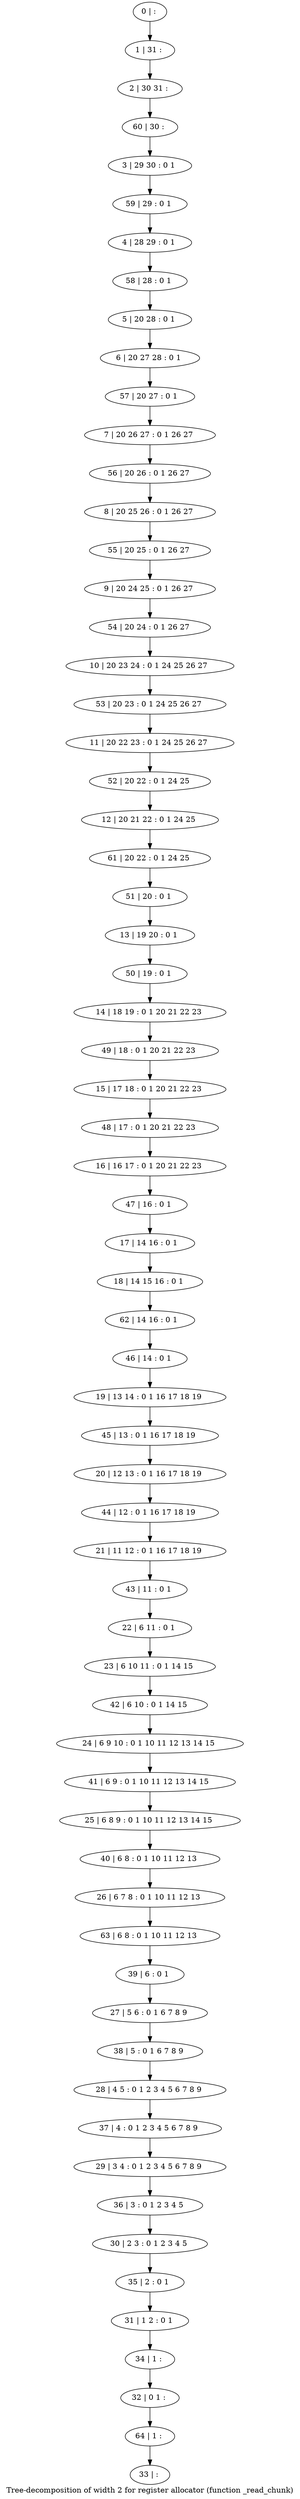 digraph G {
graph [label="Tree-decomposition of width 2 for register allocator (function _read_chunk)"]
0[label="0 | : "];
1[label="1 | 31 : "];
2[label="2 | 30 31 : "];
3[label="3 | 29 30 : 0 1 "];
4[label="4 | 28 29 : 0 1 "];
5[label="5 | 20 28 : 0 1 "];
6[label="6 | 20 27 28 : 0 1 "];
7[label="7 | 20 26 27 : 0 1 26 27 "];
8[label="8 | 20 25 26 : 0 1 26 27 "];
9[label="9 | 20 24 25 : 0 1 26 27 "];
10[label="10 | 20 23 24 : 0 1 24 25 26 27 "];
11[label="11 | 20 22 23 : 0 1 24 25 26 27 "];
12[label="12 | 20 21 22 : 0 1 24 25 "];
13[label="13 | 19 20 : 0 1 "];
14[label="14 | 18 19 : 0 1 20 21 22 23 "];
15[label="15 | 17 18 : 0 1 20 21 22 23 "];
16[label="16 | 16 17 : 0 1 20 21 22 23 "];
17[label="17 | 14 16 : 0 1 "];
18[label="18 | 14 15 16 : 0 1 "];
19[label="19 | 13 14 : 0 1 16 17 18 19 "];
20[label="20 | 12 13 : 0 1 16 17 18 19 "];
21[label="21 | 11 12 : 0 1 16 17 18 19 "];
22[label="22 | 6 11 : 0 1 "];
23[label="23 | 6 10 11 : 0 1 14 15 "];
24[label="24 | 6 9 10 : 0 1 10 11 12 13 14 15 "];
25[label="25 | 6 8 9 : 0 1 10 11 12 13 14 15 "];
26[label="26 | 6 7 8 : 0 1 10 11 12 13 "];
27[label="27 | 5 6 : 0 1 6 7 8 9 "];
28[label="28 | 4 5 : 0 1 2 3 4 5 6 7 8 9 "];
29[label="29 | 3 4 : 0 1 2 3 4 5 6 7 8 9 "];
30[label="30 | 2 3 : 0 1 2 3 4 5 "];
31[label="31 | 1 2 : 0 1 "];
32[label="32 | 0 1 : "];
33[label="33 | : "];
34[label="34 | 1 : "];
35[label="35 | 2 : 0 1 "];
36[label="36 | 3 : 0 1 2 3 4 5 "];
37[label="37 | 4 : 0 1 2 3 4 5 6 7 8 9 "];
38[label="38 | 5 : 0 1 6 7 8 9 "];
39[label="39 | 6 : 0 1 "];
40[label="40 | 6 8 : 0 1 10 11 12 13 "];
41[label="41 | 6 9 : 0 1 10 11 12 13 14 15 "];
42[label="42 | 6 10 : 0 1 14 15 "];
43[label="43 | 11 : 0 1 "];
44[label="44 | 12 : 0 1 16 17 18 19 "];
45[label="45 | 13 : 0 1 16 17 18 19 "];
46[label="46 | 14 : 0 1 "];
47[label="47 | 16 : 0 1 "];
48[label="48 | 17 : 0 1 20 21 22 23 "];
49[label="49 | 18 : 0 1 20 21 22 23 "];
50[label="50 | 19 : 0 1 "];
51[label="51 | 20 : 0 1 "];
52[label="52 | 20 22 : 0 1 24 25 "];
53[label="53 | 20 23 : 0 1 24 25 26 27 "];
54[label="54 | 20 24 : 0 1 26 27 "];
55[label="55 | 20 25 : 0 1 26 27 "];
56[label="56 | 20 26 : 0 1 26 27 "];
57[label="57 | 20 27 : 0 1 "];
58[label="58 | 28 : 0 1 "];
59[label="59 | 29 : 0 1 "];
60[label="60 | 30 : "];
61[label="61 | 20 22 : 0 1 24 25 "];
62[label="62 | 14 16 : 0 1 "];
63[label="63 | 6 8 : 0 1 10 11 12 13 "];
64[label="64 | 1 : "];
0->1 ;
1->2 ;
5->6 ;
17->18 ;
22->23 ;
34->32 ;
31->34 ;
35->31 ;
30->35 ;
36->30 ;
29->36 ;
37->29 ;
28->37 ;
38->28 ;
27->38 ;
39->27 ;
40->26 ;
25->40 ;
41->25 ;
24->41 ;
42->24 ;
23->42 ;
43->22 ;
21->43 ;
44->21 ;
20->44 ;
45->20 ;
19->45 ;
46->19 ;
47->17 ;
16->47 ;
48->16 ;
15->48 ;
49->15 ;
14->49 ;
50->14 ;
13->50 ;
51->13 ;
52->12 ;
11->52 ;
53->11 ;
10->53 ;
54->10 ;
9->54 ;
55->9 ;
8->55 ;
56->8 ;
7->56 ;
57->7 ;
6->57 ;
58->5 ;
4->58 ;
59->4 ;
3->59 ;
60->3 ;
2->60 ;
61->51 ;
12->61 ;
62->46 ;
18->62 ;
63->39 ;
26->63 ;
64->33 ;
32->64 ;
}
